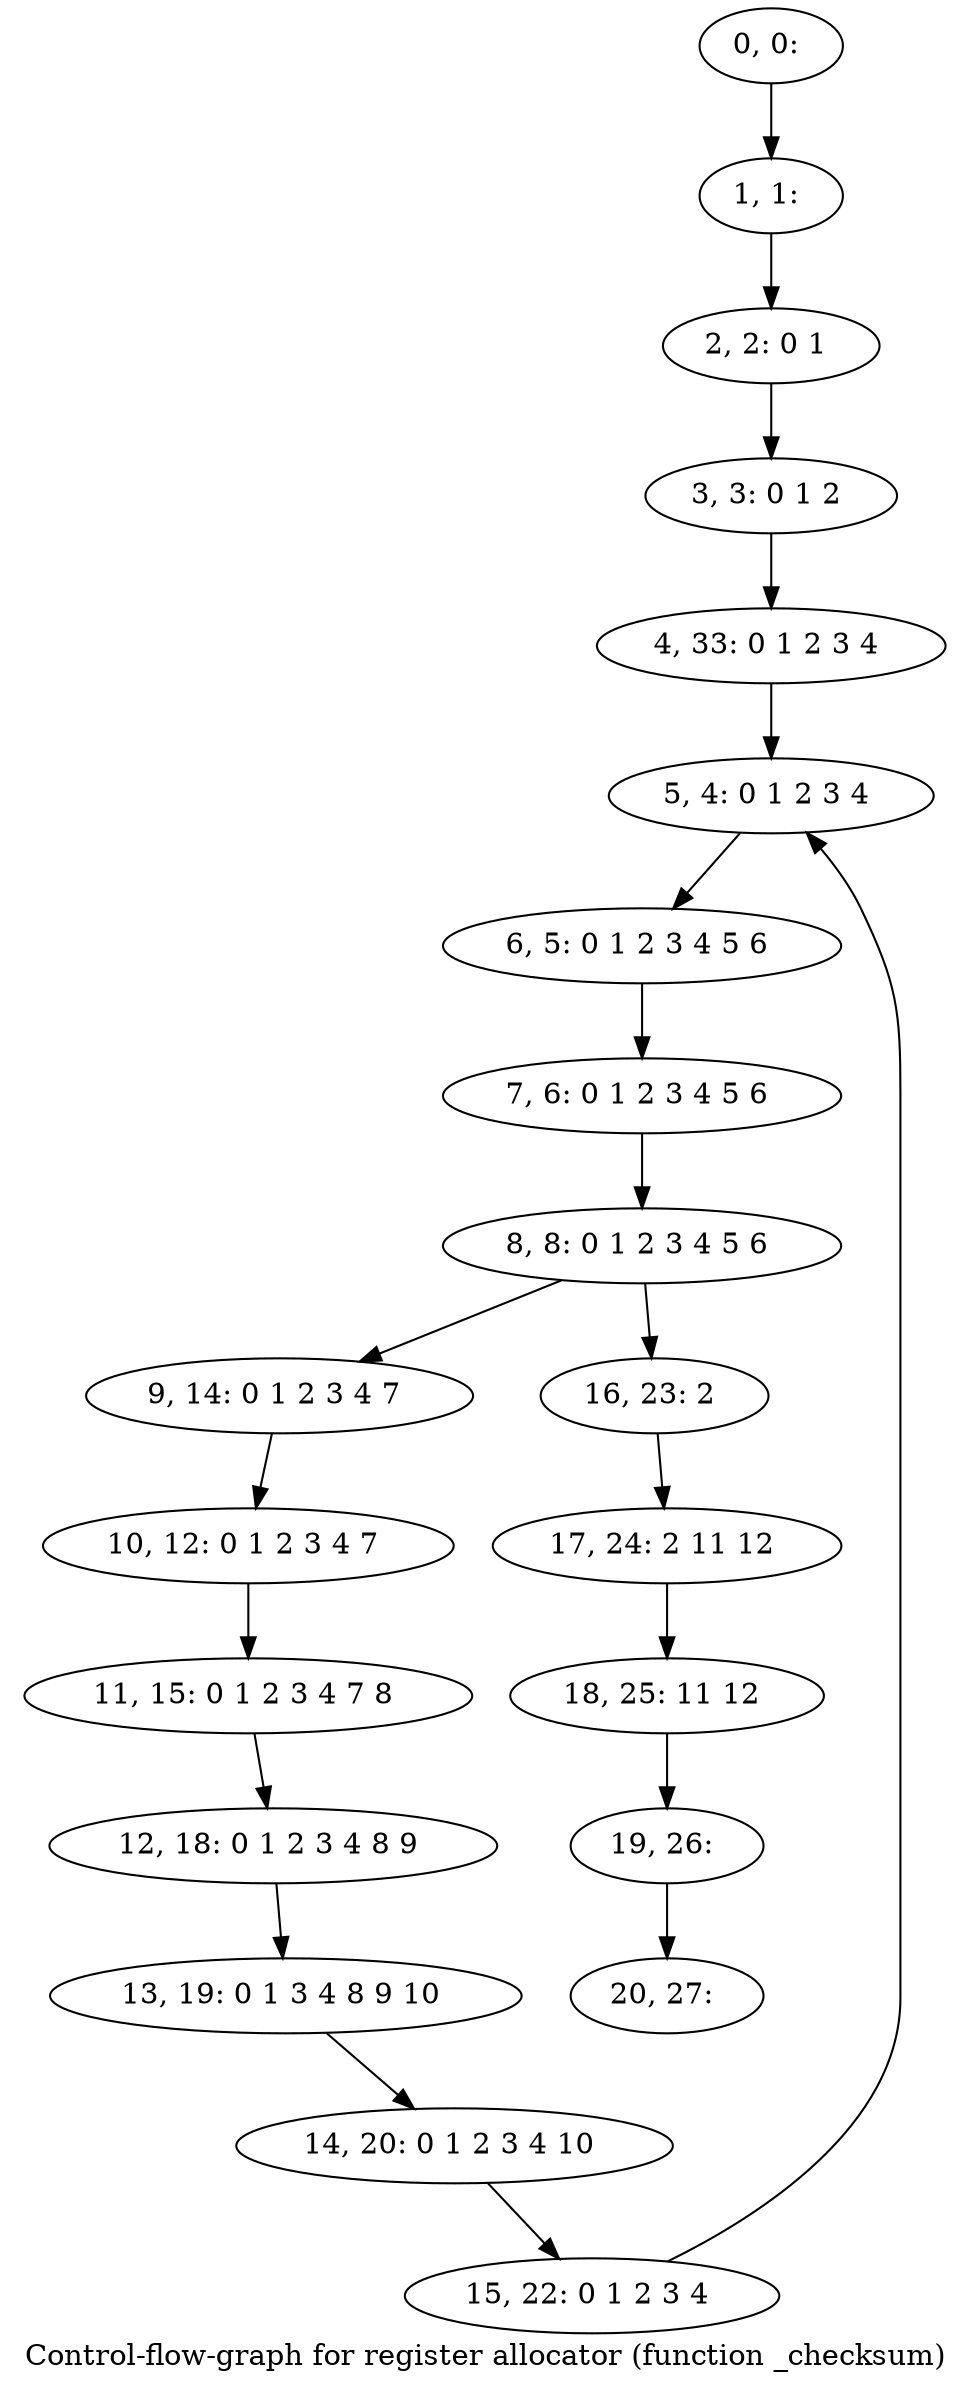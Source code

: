 digraph G {
graph [label="Control-flow-graph for register allocator (function _checksum)"]
0[label="0, 0: "];
1[label="1, 1: "];
2[label="2, 2: 0 1 "];
3[label="3, 3: 0 1 2 "];
4[label="4, 33: 0 1 2 3 4 "];
5[label="5, 4: 0 1 2 3 4 "];
6[label="6, 5: 0 1 2 3 4 5 6 "];
7[label="7, 6: 0 1 2 3 4 5 6 "];
8[label="8, 8: 0 1 2 3 4 5 6 "];
9[label="9, 14: 0 1 2 3 4 7 "];
10[label="10, 12: 0 1 2 3 4 7 "];
11[label="11, 15: 0 1 2 3 4 7 8 "];
12[label="12, 18: 0 1 2 3 4 8 9 "];
13[label="13, 19: 0 1 3 4 8 9 10 "];
14[label="14, 20: 0 1 2 3 4 10 "];
15[label="15, 22: 0 1 2 3 4 "];
16[label="16, 23: 2 "];
17[label="17, 24: 2 11 12 "];
18[label="18, 25: 11 12 "];
19[label="19, 26: "];
20[label="20, 27: "];
0->1 ;
1->2 ;
2->3 ;
3->4 ;
4->5 ;
5->6 ;
6->7 ;
7->8 ;
8->9 ;
8->16 ;
9->10 ;
10->11 ;
11->12 ;
12->13 ;
13->14 ;
14->15 ;
15->5 ;
16->17 ;
17->18 ;
18->19 ;
19->20 ;
}

